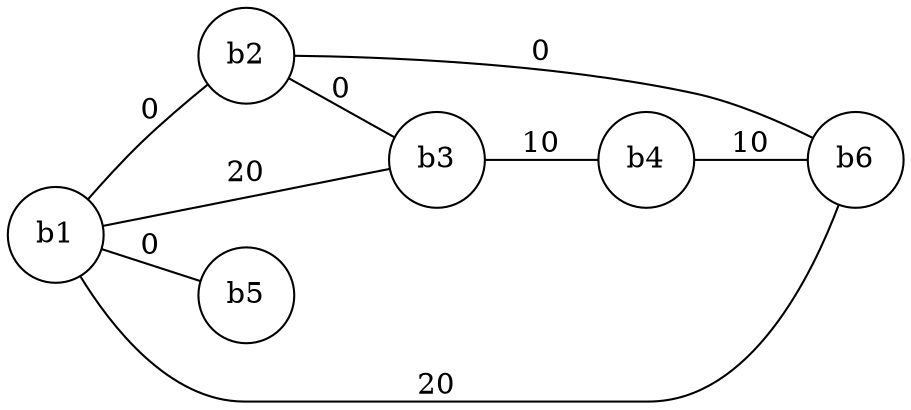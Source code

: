 graph G {
	rankdir=LR;
	{spines = false; overlap=compress}
	node [shape=circle];

	0[label="b1"];
	1[label="b2"];
	2[label="b3"];
	3[label="b4"];
	4[label="b5"];
	5[label="b6"];
	0--1 [label="0"];
	0--2 [label="20"];
	0--4 [label="0"];
	0--5 [label="20"];
	1--2 [label="0"];
	1--5 [label="0"];
	2--3 [label="10"];
	3--5 [label="10"];
}

